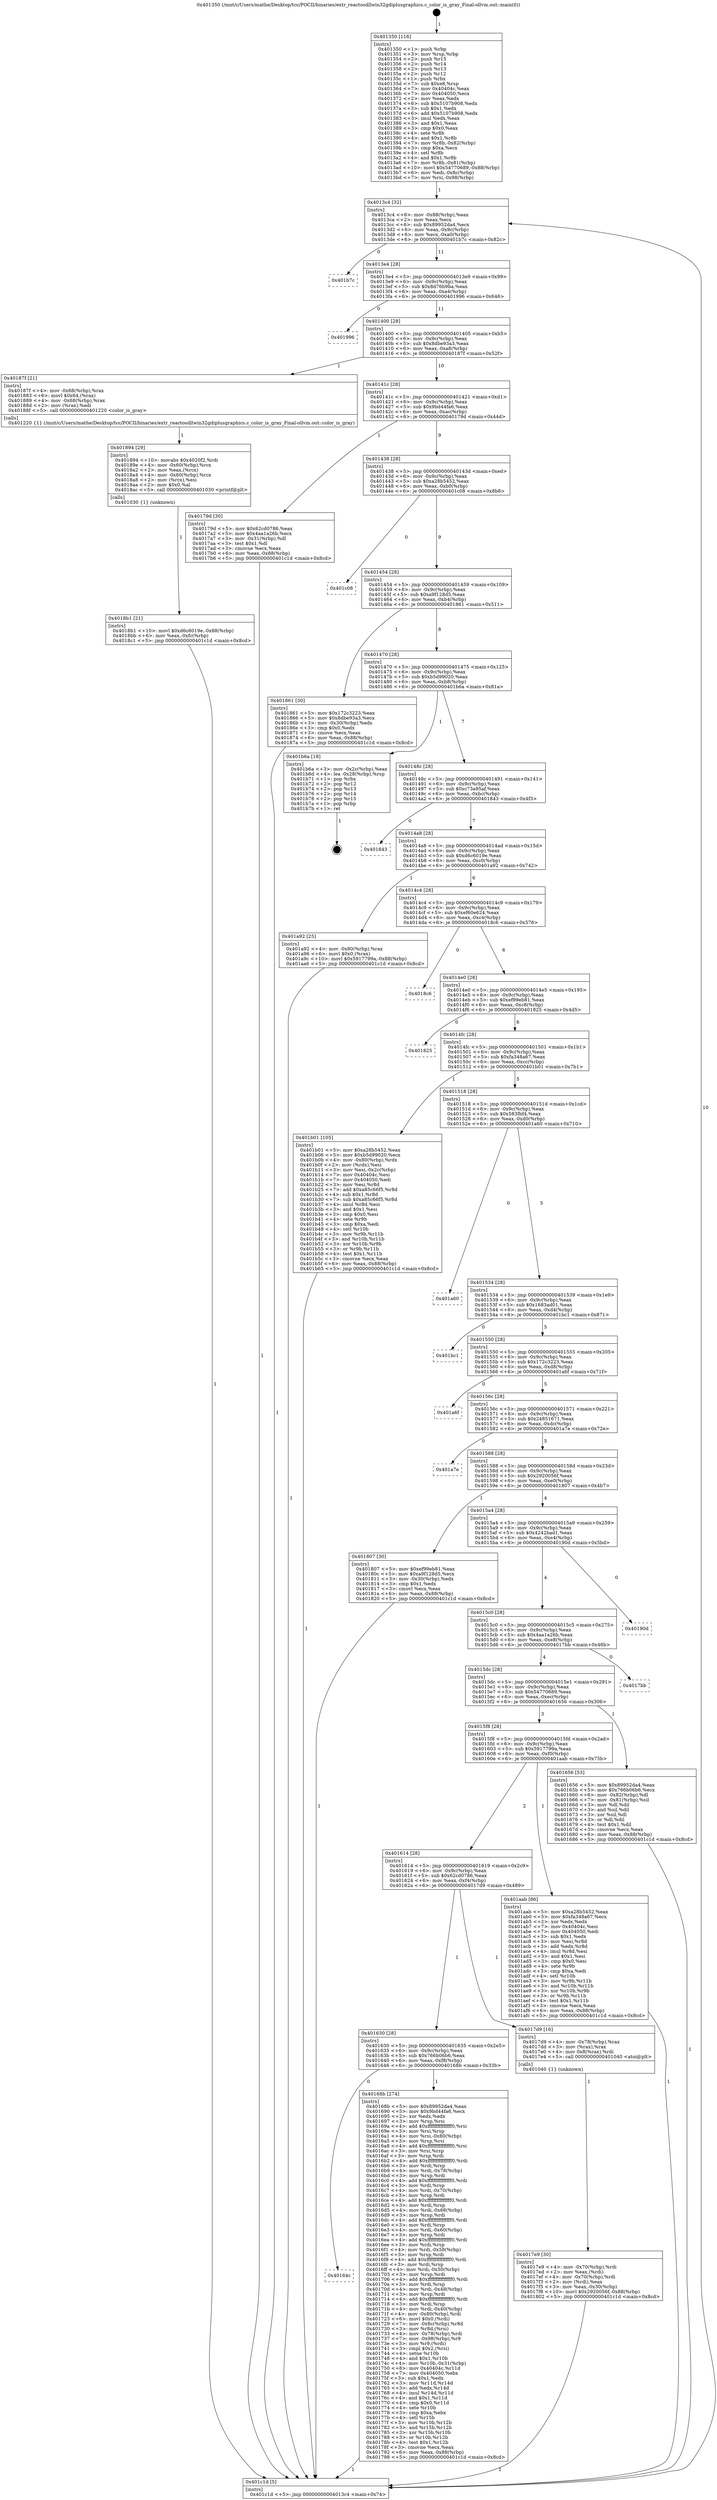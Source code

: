digraph "0x401350" {
  label = "0x401350 (/mnt/c/Users/mathe/Desktop/tcc/POCII/binaries/extr_reactosdllwin32gdiplusgraphics.c_color_is_gray_Final-ollvm.out::main(0))"
  labelloc = "t"
  node[shape=record]

  Entry [label="",width=0.3,height=0.3,shape=circle,fillcolor=black,style=filled]
  "0x4013c4" [label="{
     0x4013c4 [32]\l
     | [instrs]\l
     &nbsp;&nbsp;0x4013c4 \<+6\>: mov -0x88(%rbp),%eax\l
     &nbsp;&nbsp;0x4013ca \<+2\>: mov %eax,%ecx\l
     &nbsp;&nbsp;0x4013cc \<+6\>: sub $0x89952da4,%ecx\l
     &nbsp;&nbsp;0x4013d2 \<+6\>: mov %eax,-0x9c(%rbp)\l
     &nbsp;&nbsp;0x4013d8 \<+6\>: mov %ecx,-0xa0(%rbp)\l
     &nbsp;&nbsp;0x4013de \<+6\>: je 0000000000401b7c \<main+0x82c\>\l
  }"]
  "0x401b7c" [label="{
     0x401b7c\l
  }", style=dashed]
  "0x4013e4" [label="{
     0x4013e4 [28]\l
     | [instrs]\l
     &nbsp;&nbsp;0x4013e4 \<+5\>: jmp 00000000004013e9 \<main+0x99\>\l
     &nbsp;&nbsp;0x4013e9 \<+6\>: mov -0x9c(%rbp),%eax\l
     &nbsp;&nbsp;0x4013ef \<+5\>: sub $0x8d76b9ba,%eax\l
     &nbsp;&nbsp;0x4013f4 \<+6\>: mov %eax,-0xa4(%rbp)\l
     &nbsp;&nbsp;0x4013fa \<+6\>: je 0000000000401996 \<main+0x646\>\l
  }"]
  Exit [label="",width=0.3,height=0.3,shape=circle,fillcolor=black,style=filled,peripheries=2]
  "0x401996" [label="{
     0x401996\l
  }", style=dashed]
  "0x401400" [label="{
     0x401400 [28]\l
     | [instrs]\l
     &nbsp;&nbsp;0x401400 \<+5\>: jmp 0000000000401405 \<main+0xb5\>\l
     &nbsp;&nbsp;0x401405 \<+6\>: mov -0x9c(%rbp),%eax\l
     &nbsp;&nbsp;0x40140b \<+5\>: sub $0x8dbe93a3,%eax\l
     &nbsp;&nbsp;0x401410 \<+6\>: mov %eax,-0xa8(%rbp)\l
     &nbsp;&nbsp;0x401416 \<+6\>: je 000000000040187f \<main+0x52f\>\l
  }"]
  "0x4018b1" [label="{
     0x4018b1 [21]\l
     | [instrs]\l
     &nbsp;&nbsp;0x4018b1 \<+10\>: movl $0xd6c6019e,-0x88(%rbp)\l
     &nbsp;&nbsp;0x4018bb \<+6\>: mov %eax,-0xfc(%rbp)\l
     &nbsp;&nbsp;0x4018c1 \<+5\>: jmp 0000000000401c1d \<main+0x8cd\>\l
  }"]
  "0x40187f" [label="{
     0x40187f [21]\l
     | [instrs]\l
     &nbsp;&nbsp;0x40187f \<+4\>: mov -0x68(%rbp),%rax\l
     &nbsp;&nbsp;0x401883 \<+6\>: movl $0x64,(%rax)\l
     &nbsp;&nbsp;0x401889 \<+4\>: mov -0x68(%rbp),%rax\l
     &nbsp;&nbsp;0x40188d \<+2\>: mov (%rax),%edi\l
     &nbsp;&nbsp;0x40188f \<+5\>: call 0000000000401220 \<color_is_gray\>\l
     | [calls]\l
     &nbsp;&nbsp;0x401220 \{1\} (/mnt/c/Users/mathe/Desktop/tcc/POCII/binaries/extr_reactosdllwin32gdiplusgraphics.c_color_is_gray_Final-ollvm.out::color_is_gray)\l
  }"]
  "0x40141c" [label="{
     0x40141c [28]\l
     | [instrs]\l
     &nbsp;&nbsp;0x40141c \<+5\>: jmp 0000000000401421 \<main+0xd1\>\l
     &nbsp;&nbsp;0x401421 \<+6\>: mov -0x9c(%rbp),%eax\l
     &nbsp;&nbsp;0x401427 \<+5\>: sub $0x9bd44fa6,%eax\l
     &nbsp;&nbsp;0x40142c \<+6\>: mov %eax,-0xac(%rbp)\l
     &nbsp;&nbsp;0x401432 \<+6\>: je 000000000040179d \<main+0x44d\>\l
  }"]
  "0x401894" [label="{
     0x401894 [29]\l
     | [instrs]\l
     &nbsp;&nbsp;0x401894 \<+10\>: movabs $0x4020f2,%rdi\l
     &nbsp;&nbsp;0x40189e \<+4\>: mov -0x60(%rbp),%rcx\l
     &nbsp;&nbsp;0x4018a2 \<+2\>: mov %eax,(%rcx)\l
     &nbsp;&nbsp;0x4018a4 \<+4\>: mov -0x60(%rbp),%rcx\l
     &nbsp;&nbsp;0x4018a8 \<+2\>: mov (%rcx),%esi\l
     &nbsp;&nbsp;0x4018aa \<+2\>: mov $0x0,%al\l
     &nbsp;&nbsp;0x4018ac \<+5\>: call 0000000000401030 \<printf@plt\>\l
     | [calls]\l
     &nbsp;&nbsp;0x401030 \{1\} (unknown)\l
  }"]
  "0x40179d" [label="{
     0x40179d [30]\l
     | [instrs]\l
     &nbsp;&nbsp;0x40179d \<+5\>: mov $0x62cd0786,%eax\l
     &nbsp;&nbsp;0x4017a2 \<+5\>: mov $0x4aa1a26b,%ecx\l
     &nbsp;&nbsp;0x4017a7 \<+3\>: mov -0x31(%rbp),%dl\l
     &nbsp;&nbsp;0x4017aa \<+3\>: test $0x1,%dl\l
     &nbsp;&nbsp;0x4017ad \<+3\>: cmovne %ecx,%eax\l
     &nbsp;&nbsp;0x4017b0 \<+6\>: mov %eax,-0x88(%rbp)\l
     &nbsp;&nbsp;0x4017b6 \<+5\>: jmp 0000000000401c1d \<main+0x8cd\>\l
  }"]
  "0x401438" [label="{
     0x401438 [28]\l
     | [instrs]\l
     &nbsp;&nbsp;0x401438 \<+5\>: jmp 000000000040143d \<main+0xed\>\l
     &nbsp;&nbsp;0x40143d \<+6\>: mov -0x9c(%rbp),%eax\l
     &nbsp;&nbsp;0x401443 \<+5\>: sub $0xa28b5452,%eax\l
     &nbsp;&nbsp;0x401448 \<+6\>: mov %eax,-0xb0(%rbp)\l
     &nbsp;&nbsp;0x40144e \<+6\>: je 0000000000401c08 \<main+0x8b8\>\l
  }"]
  "0x4017e9" [label="{
     0x4017e9 [30]\l
     | [instrs]\l
     &nbsp;&nbsp;0x4017e9 \<+4\>: mov -0x70(%rbp),%rdi\l
     &nbsp;&nbsp;0x4017ed \<+2\>: mov %eax,(%rdi)\l
     &nbsp;&nbsp;0x4017ef \<+4\>: mov -0x70(%rbp),%rdi\l
     &nbsp;&nbsp;0x4017f3 \<+2\>: mov (%rdi),%eax\l
     &nbsp;&nbsp;0x4017f5 \<+3\>: mov %eax,-0x30(%rbp)\l
     &nbsp;&nbsp;0x4017f8 \<+10\>: movl $0x2920056f,-0x88(%rbp)\l
     &nbsp;&nbsp;0x401802 \<+5\>: jmp 0000000000401c1d \<main+0x8cd\>\l
  }"]
  "0x401c08" [label="{
     0x401c08\l
  }", style=dashed]
  "0x401454" [label="{
     0x401454 [28]\l
     | [instrs]\l
     &nbsp;&nbsp;0x401454 \<+5\>: jmp 0000000000401459 \<main+0x109\>\l
     &nbsp;&nbsp;0x401459 \<+6\>: mov -0x9c(%rbp),%eax\l
     &nbsp;&nbsp;0x40145f \<+5\>: sub $0xa9f128d5,%eax\l
     &nbsp;&nbsp;0x401464 \<+6\>: mov %eax,-0xb4(%rbp)\l
     &nbsp;&nbsp;0x40146a \<+6\>: je 0000000000401861 \<main+0x511\>\l
  }"]
  "0x40164c" [label="{
     0x40164c\l
  }", style=dashed]
  "0x401861" [label="{
     0x401861 [30]\l
     | [instrs]\l
     &nbsp;&nbsp;0x401861 \<+5\>: mov $0x172c3223,%eax\l
     &nbsp;&nbsp;0x401866 \<+5\>: mov $0x8dbe93a3,%ecx\l
     &nbsp;&nbsp;0x40186b \<+3\>: mov -0x30(%rbp),%edx\l
     &nbsp;&nbsp;0x40186e \<+3\>: cmp $0x0,%edx\l
     &nbsp;&nbsp;0x401871 \<+3\>: cmove %ecx,%eax\l
     &nbsp;&nbsp;0x401874 \<+6\>: mov %eax,-0x88(%rbp)\l
     &nbsp;&nbsp;0x40187a \<+5\>: jmp 0000000000401c1d \<main+0x8cd\>\l
  }"]
  "0x401470" [label="{
     0x401470 [28]\l
     | [instrs]\l
     &nbsp;&nbsp;0x401470 \<+5\>: jmp 0000000000401475 \<main+0x125\>\l
     &nbsp;&nbsp;0x401475 \<+6\>: mov -0x9c(%rbp),%eax\l
     &nbsp;&nbsp;0x40147b \<+5\>: sub $0xb5d99020,%eax\l
     &nbsp;&nbsp;0x401480 \<+6\>: mov %eax,-0xb8(%rbp)\l
     &nbsp;&nbsp;0x401486 \<+6\>: je 0000000000401b6a \<main+0x81a\>\l
  }"]
  "0x40168b" [label="{
     0x40168b [274]\l
     | [instrs]\l
     &nbsp;&nbsp;0x40168b \<+5\>: mov $0x89952da4,%eax\l
     &nbsp;&nbsp;0x401690 \<+5\>: mov $0x9bd44fa6,%ecx\l
     &nbsp;&nbsp;0x401695 \<+2\>: xor %edx,%edx\l
     &nbsp;&nbsp;0x401697 \<+3\>: mov %rsp,%rsi\l
     &nbsp;&nbsp;0x40169a \<+4\>: add $0xfffffffffffffff0,%rsi\l
     &nbsp;&nbsp;0x40169e \<+3\>: mov %rsi,%rsp\l
     &nbsp;&nbsp;0x4016a1 \<+4\>: mov %rsi,-0x80(%rbp)\l
     &nbsp;&nbsp;0x4016a5 \<+3\>: mov %rsp,%rsi\l
     &nbsp;&nbsp;0x4016a8 \<+4\>: add $0xfffffffffffffff0,%rsi\l
     &nbsp;&nbsp;0x4016ac \<+3\>: mov %rsi,%rsp\l
     &nbsp;&nbsp;0x4016af \<+3\>: mov %rsp,%rdi\l
     &nbsp;&nbsp;0x4016b2 \<+4\>: add $0xfffffffffffffff0,%rdi\l
     &nbsp;&nbsp;0x4016b6 \<+3\>: mov %rdi,%rsp\l
     &nbsp;&nbsp;0x4016b9 \<+4\>: mov %rdi,-0x78(%rbp)\l
     &nbsp;&nbsp;0x4016bd \<+3\>: mov %rsp,%rdi\l
     &nbsp;&nbsp;0x4016c0 \<+4\>: add $0xfffffffffffffff0,%rdi\l
     &nbsp;&nbsp;0x4016c4 \<+3\>: mov %rdi,%rsp\l
     &nbsp;&nbsp;0x4016c7 \<+4\>: mov %rdi,-0x70(%rbp)\l
     &nbsp;&nbsp;0x4016cb \<+3\>: mov %rsp,%rdi\l
     &nbsp;&nbsp;0x4016ce \<+4\>: add $0xfffffffffffffff0,%rdi\l
     &nbsp;&nbsp;0x4016d2 \<+3\>: mov %rdi,%rsp\l
     &nbsp;&nbsp;0x4016d5 \<+4\>: mov %rdi,-0x68(%rbp)\l
     &nbsp;&nbsp;0x4016d9 \<+3\>: mov %rsp,%rdi\l
     &nbsp;&nbsp;0x4016dc \<+4\>: add $0xfffffffffffffff0,%rdi\l
     &nbsp;&nbsp;0x4016e0 \<+3\>: mov %rdi,%rsp\l
     &nbsp;&nbsp;0x4016e3 \<+4\>: mov %rdi,-0x60(%rbp)\l
     &nbsp;&nbsp;0x4016e7 \<+3\>: mov %rsp,%rdi\l
     &nbsp;&nbsp;0x4016ea \<+4\>: add $0xfffffffffffffff0,%rdi\l
     &nbsp;&nbsp;0x4016ee \<+3\>: mov %rdi,%rsp\l
     &nbsp;&nbsp;0x4016f1 \<+4\>: mov %rdi,-0x58(%rbp)\l
     &nbsp;&nbsp;0x4016f5 \<+3\>: mov %rsp,%rdi\l
     &nbsp;&nbsp;0x4016f8 \<+4\>: add $0xfffffffffffffff0,%rdi\l
     &nbsp;&nbsp;0x4016fc \<+3\>: mov %rdi,%rsp\l
     &nbsp;&nbsp;0x4016ff \<+4\>: mov %rdi,-0x50(%rbp)\l
     &nbsp;&nbsp;0x401703 \<+3\>: mov %rsp,%rdi\l
     &nbsp;&nbsp;0x401706 \<+4\>: add $0xfffffffffffffff0,%rdi\l
     &nbsp;&nbsp;0x40170a \<+3\>: mov %rdi,%rsp\l
     &nbsp;&nbsp;0x40170d \<+4\>: mov %rdi,-0x48(%rbp)\l
     &nbsp;&nbsp;0x401711 \<+3\>: mov %rsp,%rdi\l
     &nbsp;&nbsp;0x401714 \<+4\>: add $0xfffffffffffffff0,%rdi\l
     &nbsp;&nbsp;0x401718 \<+3\>: mov %rdi,%rsp\l
     &nbsp;&nbsp;0x40171b \<+4\>: mov %rdi,-0x40(%rbp)\l
     &nbsp;&nbsp;0x40171f \<+4\>: mov -0x80(%rbp),%rdi\l
     &nbsp;&nbsp;0x401723 \<+6\>: movl $0x0,(%rdi)\l
     &nbsp;&nbsp;0x401729 \<+7\>: mov -0x8c(%rbp),%r8d\l
     &nbsp;&nbsp;0x401730 \<+3\>: mov %r8d,(%rsi)\l
     &nbsp;&nbsp;0x401733 \<+4\>: mov -0x78(%rbp),%rdi\l
     &nbsp;&nbsp;0x401737 \<+7\>: mov -0x98(%rbp),%r9\l
     &nbsp;&nbsp;0x40173e \<+3\>: mov %r9,(%rdi)\l
     &nbsp;&nbsp;0x401741 \<+3\>: cmpl $0x2,(%rsi)\l
     &nbsp;&nbsp;0x401744 \<+4\>: setne %r10b\l
     &nbsp;&nbsp;0x401748 \<+4\>: and $0x1,%r10b\l
     &nbsp;&nbsp;0x40174c \<+4\>: mov %r10b,-0x31(%rbp)\l
     &nbsp;&nbsp;0x401750 \<+8\>: mov 0x40404c,%r11d\l
     &nbsp;&nbsp;0x401758 \<+7\>: mov 0x404050,%ebx\l
     &nbsp;&nbsp;0x40175f \<+3\>: sub $0x1,%edx\l
     &nbsp;&nbsp;0x401762 \<+3\>: mov %r11d,%r14d\l
     &nbsp;&nbsp;0x401765 \<+3\>: add %edx,%r14d\l
     &nbsp;&nbsp;0x401768 \<+4\>: imul %r14d,%r11d\l
     &nbsp;&nbsp;0x40176c \<+4\>: and $0x1,%r11d\l
     &nbsp;&nbsp;0x401770 \<+4\>: cmp $0x0,%r11d\l
     &nbsp;&nbsp;0x401774 \<+4\>: sete %r10b\l
     &nbsp;&nbsp;0x401778 \<+3\>: cmp $0xa,%ebx\l
     &nbsp;&nbsp;0x40177b \<+4\>: setl %r15b\l
     &nbsp;&nbsp;0x40177f \<+3\>: mov %r10b,%r12b\l
     &nbsp;&nbsp;0x401782 \<+3\>: and %r15b,%r12b\l
     &nbsp;&nbsp;0x401785 \<+3\>: xor %r15b,%r10b\l
     &nbsp;&nbsp;0x401788 \<+3\>: or %r10b,%r12b\l
     &nbsp;&nbsp;0x40178b \<+4\>: test $0x1,%r12b\l
     &nbsp;&nbsp;0x40178f \<+3\>: cmovne %ecx,%eax\l
     &nbsp;&nbsp;0x401792 \<+6\>: mov %eax,-0x88(%rbp)\l
     &nbsp;&nbsp;0x401798 \<+5\>: jmp 0000000000401c1d \<main+0x8cd\>\l
  }"]
  "0x401b6a" [label="{
     0x401b6a [18]\l
     | [instrs]\l
     &nbsp;&nbsp;0x401b6a \<+3\>: mov -0x2c(%rbp),%eax\l
     &nbsp;&nbsp;0x401b6d \<+4\>: lea -0x28(%rbp),%rsp\l
     &nbsp;&nbsp;0x401b71 \<+1\>: pop %rbx\l
     &nbsp;&nbsp;0x401b72 \<+2\>: pop %r12\l
     &nbsp;&nbsp;0x401b74 \<+2\>: pop %r13\l
     &nbsp;&nbsp;0x401b76 \<+2\>: pop %r14\l
     &nbsp;&nbsp;0x401b78 \<+2\>: pop %r15\l
     &nbsp;&nbsp;0x401b7a \<+1\>: pop %rbp\l
     &nbsp;&nbsp;0x401b7b \<+1\>: ret\l
  }"]
  "0x40148c" [label="{
     0x40148c [28]\l
     | [instrs]\l
     &nbsp;&nbsp;0x40148c \<+5\>: jmp 0000000000401491 \<main+0x141\>\l
     &nbsp;&nbsp;0x401491 \<+6\>: mov -0x9c(%rbp),%eax\l
     &nbsp;&nbsp;0x401497 \<+5\>: sub $0xc73a95af,%eax\l
     &nbsp;&nbsp;0x40149c \<+6\>: mov %eax,-0xbc(%rbp)\l
     &nbsp;&nbsp;0x4014a2 \<+6\>: je 0000000000401843 \<main+0x4f3\>\l
  }"]
  "0x401630" [label="{
     0x401630 [28]\l
     | [instrs]\l
     &nbsp;&nbsp;0x401630 \<+5\>: jmp 0000000000401635 \<main+0x2e5\>\l
     &nbsp;&nbsp;0x401635 \<+6\>: mov -0x9c(%rbp),%eax\l
     &nbsp;&nbsp;0x40163b \<+5\>: sub $0x766b06b6,%eax\l
     &nbsp;&nbsp;0x401640 \<+6\>: mov %eax,-0xf8(%rbp)\l
     &nbsp;&nbsp;0x401646 \<+6\>: je 000000000040168b \<main+0x33b\>\l
  }"]
  "0x401843" [label="{
     0x401843\l
  }", style=dashed]
  "0x4014a8" [label="{
     0x4014a8 [28]\l
     | [instrs]\l
     &nbsp;&nbsp;0x4014a8 \<+5\>: jmp 00000000004014ad \<main+0x15d\>\l
     &nbsp;&nbsp;0x4014ad \<+6\>: mov -0x9c(%rbp),%eax\l
     &nbsp;&nbsp;0x4014b3 \<+5\>: sub $0xd6c6019e,%eax\l
     &nbsp;&nbsp;0x4014b8 \<+6\>: mov %eax,-0xc0(%rbp)\l
     &nbsp;&nbsp;0x4014be \<+6\>: je 0000000000401a92 \<main+0x742\>\l
  }"]
  "0x4017d9" [label="{
     0x4017d9 [16]\l
     | [instrs]\l
     &nbsp;&nbsp;0x4017d9 \<+4\>: mov -0x78(%rbp),%rax\l
     &nbsp;&nbsp;0x4017dd \<+3\>: mov (%rax),%rax\l
     &nbsp;&nbsp;0x4017e0 \<+4\>: mov 0x8(%rax),%rdi\l
     &nbsp;&nbsp;0x4017e4 \<+5\>: call 0000000000401040 \<atoi@plt\>\l
     | [calls]\l
     &nbsp;&nbsp;0x401040 \{1\} (unknown)\l
  }"]
  "0x401a92" [label="{
     0x401a92 [25]\l
     | [instrs]\l
     &nbsp;&nbsp;0x401a92 \<+4\>: mov -0x80(%rbp),%rax\l
     &nbsp;&nbsp;0x401a96 \<+6\>: movl $0x0,(%rax)\l
     &nbsp;&nbsp;0x401a9c \<+10\>: movl $0x5917799a,-0x88(%rbp)\l
     &nbsp;&nbsp;0x401aa6 \<+5\>: jmp 0000000000401c1d \<main+0x8cd\>\l
  }"]
  "0x4014c4" [label="{
     0x4014c4 [28]\l
     | [instrs]\l
     &nbsp;&nbsp;0x4014c4 \<+5\>: jmp 00000000004014c9 \<main+0x179\>\l
     &nbsp;&nbsp;0x4014c9 \<+6\>: mov -0x9c(%rbp),%eax\l
     &nbsp;&nbsp;0x4014cf \<+5\>: sub $0xef60e624,%eax\l
     &nbsp;&nbsp;0x4014d4 \<+6\>: mov %eax,-0xc4(%rbp)\l
     &nbsp;&nbsp;0x4014da \<+6\>: je 00000000004018c6 \<main+0x576\>\l
  }"]
  "0x401614" [label="{
     0x401614 [28]\l
     | [instrs]\l
     &nbsp;&nbsp;0x401614 \<+5\>: jmp 0000000000401619 \<main+0x2c9\>\l
     &nbsp;&nbsp;0x401619 \<+6\>: mov -0x9c(%rbp),%eax\l
     &nbsp;&nbsp;0x40161f \<+5\>: sub $0x62cd0786,%eax\l
     &nbsp;&nbsp;0x401624 \<+6\>: mov %eax,-0xf4(%rbp)\l
     &nbsp;&nbsp;0x40162a \<+6\>: je 00000000004017d9 \<main+0x489\>\l
  }"]
  "0x4018c6" [label="{
     0x4018c6\l
  }", style=dashed]
  "0x4014e0" [label="{
     0x4014e0 [28]\l
     | [instrs]\l
     &nbsp;&nbsp;0x4014e0 \<+5\>: jmp 00000000004014e5 \<main+0x195\>\l
     &nbsp;&nbsp;0x4014e5 \<+6\>: mov -0x9c(%rbp),%eax\l
     &nbsp;&nbsp;0x4014eb \<+5\>: sub $0xef99eb81,%eax\l
     &nbsp;&nbsp;0x4014f0 \<+6\>: mov %eax,-0xc8(%rbp)\l
     &nbsp;&nbsp;0x4014f6 \<+6\>: je 0000000000401825 \<main+0x4d5\>\l
  }"]
  "0x401aab" [label="{
     0x401aab [86]\l
     | [instrs]\l
     &nbsp;&nbsp;0x401aab \<+5\>: mov $0xa28b5452,%eax\l
     &nbsp;&nbsp;0x401ab0 \<+5\>: mov $0xfa348a67,%ecx\l
     &nbsp;&nbsp;0x401ab5 \<+2\>: xor %edx,%edx\l
     &nbsp;&nbsp;0x401ab7 \<+7\>: mov 0x40404c,%esi\l
     &nbsp;&nbsp;0x401abe \<+7\>: mov 0x404050,%edi\l
     &nbsp;&nbsp;0x401ac5 \<+3\>: sub $0x1,%edx\l
     &nbsp;&nbsp;0x401ac8 \<+3\>: mov %esi,%r8d\l
     &nbsp;&nbsp;0x401acb \<+3\>: add %edx,%r8d\l
     &nbsp;&nbsp;0x401ace \<+4\>: imul %r8d,%esi\l
     &nbsp;&nbsp;0x401ad2 \<+3\>: and $0x1,%esi\l
     &nbsp;&nbsp;0x401ad5 \<+3\>: cmp $0x0,%esi\l
     &nbsp;&nbsp;0x401ad8 \<+4\>: sete %r9b\l
     &nbsp;&nbsp;0x401adc \<+3\>: cmp $0xa,%edi\l
     &nbsp;&nbsp;0x401adf \<+4\>: setl %r10b\l
     &nbsp;&nbsp;0x401ae3 \<+3\>: mov %r9b,%r11b\l
     &nbsp;&nbsp;0x401ae6 \<+3\>: and %r10b,%r11b\l
     &nbsp;&nbsp;0x401ae9 \<+3\>: xor %r10b,%r9b\l
     &nbsp;&nbsp;0x401aec \<+3\>: or %r9b,%r11b\l
     &nbsp;&nbsp;0x401aef \<+4\>: test $0x1,%r11b\l
     &nbsp;&nbsp;0x401af3 \<+3\>: cmovne %ecx,%eax\l
     &nbsp;&nbsp;0x401af6 \<+6\>: mov %eax,-0x88(%rbp)\l
     &nbsp;&nbsp;0x401afc \<+5\>: jmp 0000000000401c1d \<main+0x8cd\>\l
  }"]
  "0x401825" [label="{
     0x401825\l
  }", style=dashed]
  "0x4014fc" [label="{
     0x4014fc [28]\l
     | [instrs]\l
     &nbsp;&nbsp;0x4014fc \<+5\>: jmp 0000000000401501 \<main+0x1b1\>\l
     &nbsp;&nbsp;0x401501 \<+6\>: mov -0x9c(%rbp),%eax\l
     &nbsp;&nbsp;0x401507 \<+5\>: sub $0xfa348a67,%eax\l
     &nbsp;&nbsp;0x40150c \<+6\>: mov %eax,-0xcc(%rbp)\l
     &nbsp;&nbsp;0x401512 \<+6\>: je 0000000000401b01 \<main+0x7b1\>\l
  }"]
  "0x401350" [label="{
     0x401350 [116]\l
     | [instrs]\l
     &nbsp;&nbsp;0x401350 \<+1\>: push %rbp\l
     &nbsp;&nbsp;0x401351 \<+3\>: mov %rsp,%rbp\l
     &nbsp;&nbsp;0x401354 \<+2\>: push %r15\l
     &nbsp;&nbsp;0x401356 \<+2\>: push %r14\l
     &nbsp;&nbsp;0x401358 \<+2\>: push %r13\l
     &nbsp;&nbsp;0x40135a \<+2\>: push %r12\l
     &nbsp;&nbsp;0x40135c \<+1\>: push %rbx\l
     &nbsp;&nbsp;0x40135d \<+7\>: sub $0xe8,%rsp\l
     &nbsp;&nbsp;0x401364 \<+7\>: mov 0x40404c,%eax\l
     &nbsp;&nbsp;0x40136b \<+7\>: mov 0x404050,%ecx\l
     &nbsp;&nbsp;0x401372 \<+2\>: mov %eax,%edx\l
     &nbsp;&nbsp;0x401374 \<+6\>: sub $0x5107b908,%edx\l
     &nbsp;&nbsp;0x40137a \<+3\>: sub $0x1,%edx\l
     &nbsp;&nbsp;0x40137d \<+6\>: add $0x5107b908,%edx\l
     &nbsp;&nbsp;0x401383 \<+3\>: imul %edx,%eax\l
     &nbsp;&nbsp;0x401386 \<+3\>: and $0x1,%eax\l
     &nbsp;&nbsp;0x401389 \<+3\>: cmp $0x0,%eax\l
     &nbsp;&nbsp;0x40138c \<+4\>: sete %r8b\l
     &nbsp;&nbsp;0x401390 \<+4\>: and $0x1,%r8b\l
     &nbsp;&nbsp;0x401394 \<+7\>: mov %r8b,-0x82(%rbp)\l
     &nbsp;&nbsp;0x40139b \<+3\>: cmp $0xa,%ecx\l
     &nbsp;&nbsp;0x40139e \<+4\>: setl %r8b\l
     &nbsp;&nbsp;0x4013a2 \<+4\>: and $0x1,%r8b\l
     &nbsp;&nbsp;0x4013a6 \<+7\>: mov %r8b,-0x81(%rbp)\l
     &nbsp;&nbsp;0x4013ad \<+10\>: movl $0x54770689,-0x88(%rbp)\l
     &nbsp;&nbsp;0x4013b7 \<+6\>: mov %edi,-0x8c(%rbp)\l
     &nbsp;&nbsp;0x4013bd \<+7\>: mov %rsi,-0x98(%rbp)\l
  }"]
  "0x401b01" [label="{
     0x401b01 [105]\l
     | [instrs]\l
     &nbsp;&nbsp;0x401b01 \<+5\>: mov $0xa28b5452,%eax\l
     &nbsp;&nbsp;0x401b06 \<+5\>: mov $0xb5d99020,%ecx\l
     &nbsp;&nbsp;0x401b0b \<+4\>: mov -0x80(%rbp),%rdx\l
     &nbsp;&nbsp;0x401b0f \<+2\>: mov (%rdx),%esi\l
     &nbsp;&nbsp;0x401b11 \<+3\>: mov %esi,-0x2c(%rbp)\l
     &nbsp;&nbsp;0x401b14 \<+7\>: mov 0x40404c,%esi\l
     &nbsp;&nbsp;0x401b1b \<+7\>: mov 0x404050,%edi\l
     &nbsp;&nbsp;0x401b22 \<+3\>: mov %esi,%r8d\l
     &nbsp;&nbsp;0x401b25 \<+7\>: add $0xa85c66f5,%r8d\l
     &nbsp;&nbsp;0x401b2c \<+4\>: sub $0x1,%r8d\l
     &nbsp;&nbsp;0x401b30 \<+7\>: sub $0xa85c66f5,%r8d\l
     &nbsp;&nbsp;0x401b37 \<+4\>: imul %r8d,%esi\l
     &nbsp;&nbsp;0x401b3b \<+3\>: and $0x1,%esi\l
     &nbsp;&nbsp;0x401b3e \<+3\>: cmp $0x0,%esi\l
     &nbsp;&nbsp;0x401b41 \<+4\>: sete %r9b\l
     &nbsp;&nbsp;0x401b45 \<+3\>: cmp $0xa,%edi\l
     &nbsp;&nbsp;0x401b48 \<+4\>: setl %r10b\l
     &nbsp;&nbsp;0x401b4c \<+3\>: mov %r9b,%r11b\l
     &nbsp;&nbsp;0x401b4f \<+3\>: and %r10b,%r11b\l
     &nbsp;&nbsp;0x401b52 \<+3\>: xor %r10b,%r9b\l
     &nbsp;&nbsp;0x401b55 \<+3\>: or %r9b,%r11b\l
     &nbsp;&nbsp;0x401b58 \<+4\>: test $0x1,%r11b\l
     &nbsp;&nbsp;0x401b5c \<+3\>: cmovne %ecx,%eax\l
     &nbsp;&nbsp;0x401b5f \<+6\>: mov %eax,-0x88(%rbp)\l
     &nbsp;&nbsp;0x401b65 \<+5\>: jmp 0000000000401c1d \<main+0x8cd\>\l
  }"]
  "0x401518" [label="{
     0x401518 [28]\l
     | [instrs]\l
     &nbsp;&nbsp;0x401518 \<+5\>: jmp 000000000040151d \<main+0x1cd\>\l
     &nbsp;&nbsp;0x40151d \<+6\>: mov -0x9c(%rbp),%eax\l
     &nbsp;&nbsp;0x401523 \<+5\>: sub $0x583fbf4,%eax\l
     &nbsp;&nbsp;0x401528 \<+6\>: mov %eax,-0xd0(%rbp)\l
     &nbsp;&nbsp;0x40152e \<+6\>: je 0000000000401a60 \<main+0x710\>\l
  }"]
  "0x401c1d" [label="{
     0x401c1d [5]\l
     | [instrs]\l
     &nbsp;&nbsp;0x401c1d \<+5\>: jmp 00000000004013c4 \<main+0x74\>\l
  }"]
  "0x401a60" [label="{
     0x401a60\l
  }", style=dashed]
  "0x401534" [label="{
     0x401534 [28]\l
     | [instrs]\l
     &nbsp;&nbsp;0x401534 \<+5\>: jmp 0000000000401539 \<main+0x1e9\>\l
     &nbsp;&nbsp;0x401539 \<+6\>: mov -0x9c(%rbp),%eax\l
     &nbsp;&nbsp;0x40153f \<+5\>: sub $0x1683ad01,%eax\l
     &nbsp;&nbsp;0x401544 \<+6\>: mov %eax,-0xd4(%rbp)\l
     &nbsp;&nbsp;0x40154a \<+6\>: je 0000000000401bc1 \<main+0x871\>\l
  }"]
  "0x4015f8" [label="{
     0x4015f8 [28]\l
     | [instrs]\l
     &nbsp;&nbsp;0x4015f8 \<+5\>: jmp 00000000004015fd \<main+0x2ad\>\l
     &nbsp;&nbsp;0x4015fd \<+6\>: mov -0x9c(%rbp),%eax\l
     &nbsp;&nbsp;0x401603 \<+5\>: sub $0x5917799a,%eax\l
     &nbsp;&nbsp;0x401608 \<+6\>: mov %eax,-0xf0(%rbp)\l
     &nbsp;&nbsp;0x40160e \<+6\>: je 0000000000401aab \<main+0x75b\>\l
  }"]
  "0x401bc1" [label="{
     0x401bc1\l
  }", style=dashed]
  "0x401550" [label="{
     0x401550 [28]\l
     | [instrs]\l
     &nbsp;&nbsp;0x401550 \<+5\>: jmp 0000000000401555 \<main+0x205\>\l
     &nbsp;&nbsp;0x401555 \<+6\>: mov -0x9c(%rbp),%eax\l
     &nbsp;&nbsp;0x40155b \<+5\>: sub $0x172c3223,%eax\l
     &nbsp;&nbsp;0x401560 \<+6\>: mov %eax,-0xd8(%rbp)\l
     &nbsp;&nbsp;0x401566 \<+6\>: je 0000000000401a6f \<main+0x71f\>\l
  }"]
  "0x401656" [label="{
     0x401656 [53]\l
     | [instrs]\l
     &nbsp;&nbsp;0x401656 \<+5\>: mov $0x89952da4,%eax\l
     &nbsp;&nbsp;0x40165b \<+5\>: mov $0x766b06b6,%ecx\l
     &nbsp;&nbsp;0x401660 \<+6\>: mov -0x82(%rbp),%dl\l
     &nbsp;&nbsp;0x401666 \<+7\>: mov -0x81(%rbp),%sil\l
     &nbsp;&nbsp;0x40166d \<+3\>: mov %dl,%dil\l
     &nbsp;&nbsp;0x401670 \<+3\>: and %sil,%dil\l
     &nbsp;&nbsp;0x401673 \<+3\>: xor %sil,%dl\l
     &nbsp;&nbsp;0x401676 \<+3\>: or %dl,%dil\l
     &nbsp;&nbsp;0x401679 \<+4\>: test $0x1,%dil\l
     &nbsp;&nbsp;0x40167d \<+3\>: cmovne %ecx,%eax\l
     &nbsp;&nbsp;0x401680 \<+6\>: mov %eax,-0x88(%rbp)\l
     &nbsp;&nbsp;0x401686 \<+5\>: jmp 0000000000401c1d \<main+0x8cd\>\l
  }"]
  "0x401a6f" [label="{
     0x401a6f\l
  }", style=dashed]
  "0x40156c" [label="{
     0x40156c [28]\l
     | [instrs]\l
     &nbsp;&nbsp;0x40156c \<+5\>: jmp 0000000000401571 \<main+0x221\>\l
     &nbsp;&nbsp;0x401571 \<+6\>: mov -0x9c(%rbp),%eax\l
     &nbsp;&nbsp;0x401577 \<+5\>: sub $0x24851671,%eax\l
     &nbsp;&nbsp;0x40157c \<+6\>: mov %eax,-0xdc(%rbp)\l
     &nbsp;&nbsp;0x401582 \<+6\>: je 0000000000401a7e \<main+0x72e\>\l
  }"]
  "0x4015dc" [label="{
     0x4015dc [28]\l
     | [instrs]\l
     &nbsp;&nbsp;0x4015dc \<+5\>: jmp 00000000004015e1 \<main+0x291\>\l
     &nbsp;&nbsp;0x4015e1 \<+6\>: mov -0x9c(%rbp),%eax\l
     &nbsp;&nbsp;0x4015e7 \<+5\>: sub $0x54770689,%eax\l
     &nbsp;&nbsp;0x4015ec \<+6\>: mov %eax,-0xec(%rbp)\l
     &nbsp;&nbsp;0x4015f2 \<+6\>: je 0000000000401656 \<main+0x306\>\l
  }"]
  "0x401a7e" [label="{
     0x401a7e\l
  }", style=dashed]
  "0x401588" [label="{
     0x401588 [28]\l
     | [instrs]\l
     &nbsp;&nbsp;0x401588 \<+5\>: jmp 000000000040158d \<main+0x23d\>\l
     &nbsp;&nbsp;0x40158d \<+6\>: mov -0x9c(%rbp),%eax\l
     &nbsp;&nbsp;0x401593 \<+5\>: sub $0x2920056f,%eax\l
     &nbsp;&nbsp;0x401598 \<+6\>: mov %eax,-0xe0(%rbp)\l
     &nbsp;&nbsp;0x40159e \<+6\>: je 0000000000401807 \<main+0x4b7\>\l
  }"]
  "0x4017bb" [label="{
     0x4017bb\l
  }", style=dashed]
  "0x401807" [label="{
     0x401807 [30]\l
     | [instrs]\l
     &nbsp;&nbsp;0x401807 \<+5\>: mov $0xef99eb81,%eax\l
     &nbsp;&nbsp;0x40180c \<+5\>: mov $0xa9f128d5,%ecx\l
     &nbsp;&nbsp;0x401811 \<+3\>: mov -0x30(%rbp),%edx\l
     &nbsp;&nbsp;0x401814 \<+3\>: cmp $0x1,%edx\l
     &nbsp;&nbsp;0x401817 \<+3\>: cmovl %ecx,%eax\l
     &nbsp;&nbsp;0x40181a \<+6\>: mov %eax,-0x88(%rbp)\l
     &nbsp;&nbsp;0x401820 \<+5\>: jmp 0000000000401c1d \<main+0x8cd\>\l
  }"]
  "0x4015a4" [label="{
     0x4015a4 [28]\l
     | [instrs]\l
     &nbsp;&nbsp;0x4015a4 \<+5\>: jmp 00000000004015a9 \<main+0x259\>\l
     &nbsp;&nbsp;0x4015a9 \<+6\>: mov -0x9c(%rbp),%eax\l
     &nbsp;&nbsp;0x4015af \<+5\>: sub $0x4242bad1,%eax\l
     &nbsp;&nbsp;0x4015b4 \<+6\>: mov %eax,-0xe4(%rbp)\l
     &nbsp;&nbsp;0x4015ba \<+6\>: je 000000000040190d \<main+0x5bd\>\l
  }"]
  "0x4015c0" [label="{
     0x4015c0 [28]\l
     | [instrs]\l
     &nbsp;&nbsp;0x4015c0 \<+5\>: jmp 00000000004015c5 \<main+0x275\>\l
     &nbsp;&nbsp;0x4015c5 \<+6\>: mov -0x9c(%rbp),%eax\l
     &nbsp;&nbsp;0x4015cb \<+5\>: sub $0x4aa1a26b,%eax\l
     &nbsp;&nbsp;0x4015d0 \<+6\>: mov %eax,-0xe8(%rbp)\l
     &nbsp;&nbsp;0x4015d6 \<+6\>: je 00000000004017bb \<main+0x46b\>\l
  }"]
  "0x40190d" [label="{
     0x40190d\l
  }", style=dashed]
  Entry -> "0x401350" [label=" 1"]
  "0x4013c4" -> "0x401b7c" [label=" 0"]
  "0x4013c4" -> "0x4013e4" [label=" 11"]
  "0x401b6a" -> Exit [label=" 1"]
  "0x4013e4" -> "0x401996" [label=" 0"]
  "0x4013e4" -> "0x401400" [label=" 11"]
  "0x401b01" -> "0x401c1d" [label=" 1"]
  "0x401400" -> "0x40187f" [label=" 1"]
  "0x401400" -> "0x40141c" [label=" 10"]
  "0x401aab" -> "0x401c1d" [label=" 1"]
  "0x40141c" -> "0x40179d" [label=" 1"]
  "0x40141c" -> "0x401438" [label=" 9"]
  "0x401a92" -> "0x401c1d" [label=" 1"]
  "0x401438" -> "0x401c08" [label=" 0"]
  "0x401438" -> "0x401454" [label=" 9"]
  "0x4018b1" -> "0x401c1d" [label=" 1"]
  "0x401454" -> "0x401861" [label=" 1"]
  "0x401454" -> "0x401470" [label=" 8"]
  "0x40187f" -> "0x401894" [label=" 1"]
  "0x401470" -> "0x401b6a" [label=" 1"]
  "0x401470" -> "0x40148c" [label=" 7"]
  "0x401861" -> "0x401c1d" [label=" 1"]
  "0x40148c" -> "0x401843" [label=" 0"]
  "0x40148c" -> "0x4014a8" [label=" 7"]
  "0x4017e9" -> "0x401c1d" [label=" 1"]
  "0x4014a8" -> "0x401a92" [label=" 1"]
  "0x4014a8" -> "0x4014c4" [label=" 6"]
  "0x4017d9" -> "0x4017e9" [label=" 1"]
  "0x4014c4" -> "0x4018c6" [label=" 0"]
  "0x4014c4" -> "0x4014e0" [label=" 6"]
  "0x40168b" -> "0x401c1d" [label=" 1"]
  "0x4014e0" -> "0x401825" [label=" 0"]
  "0x4014e0" -> "0x4014fc" [label=" 6"]
  "0x401894" -> "0x4018b1" [label=" 1"]
  "0x4014fc" -> "0x401b01" [label=" 1"]
  "0x4014fc" -> "0x401518" [label=" 5"]
  "0x401630" -> "0x40168b" [label=" 1"]
  "0x401518" -> "0x401a60" [label=" 0"]
  "0x401518" -> "0x401534" [label=" 5"]
  "0x401807" -> "0x401c1d" [label=" 1"]
  "0x401534" -> "0x401bc1" [label=" 0"]
  "0x401534" -> "0x401550" [label=" 5"]
  "0x401614" -> "0x401630" [label=" 1"]
  "0x401550" -> "0x401a6f" [label=" 0"]
  "0x401550" -> "0x40156c" [label=" 5"]
  "0x401614" -> "0x4017d9" [label=" 1"]
  "0x40156c" -> "0x401a7e" [label=" 0"]
  "0x40156c" -> "0x401588" [label=" 5"]
  "0x4015f8" -> "0x401614" [label=" 2"]
  "0x401588" -> "0x401807" [label=" 1"]
  "0x401588" -> "0x4015a4" [label=" 4"]
  "0x4015f8" -> "0x401aab" [label=" 1"]
  "0x4015a4" -> "0x40190d" [label=" 0"]
  "0x4015a4" -> "0x4015c0" [label=" 4"]
  "0x401630" -> "0x40164c" [label=" 0"]
  "0x4015c0" -> "0x4017bb" [label=" 0"]
  "0x4015c0" -> "0x4015dc" [label=" 4"]
  "0x40179d" -> "0x401c1d" [label=" 1"]
  "0x4015dc" -> "0x401656" [label=" 1"]
  "0x4015dc" -> "0x4015f8" [label=" 3"]
  "0x401656" -> "0x401c1d" [label=" 1"]
  "0x401350" -> "0x4013c4" [label=" 1"]
  "0x401c1d" -> "0x4013c4" [label=" 10"]
}
